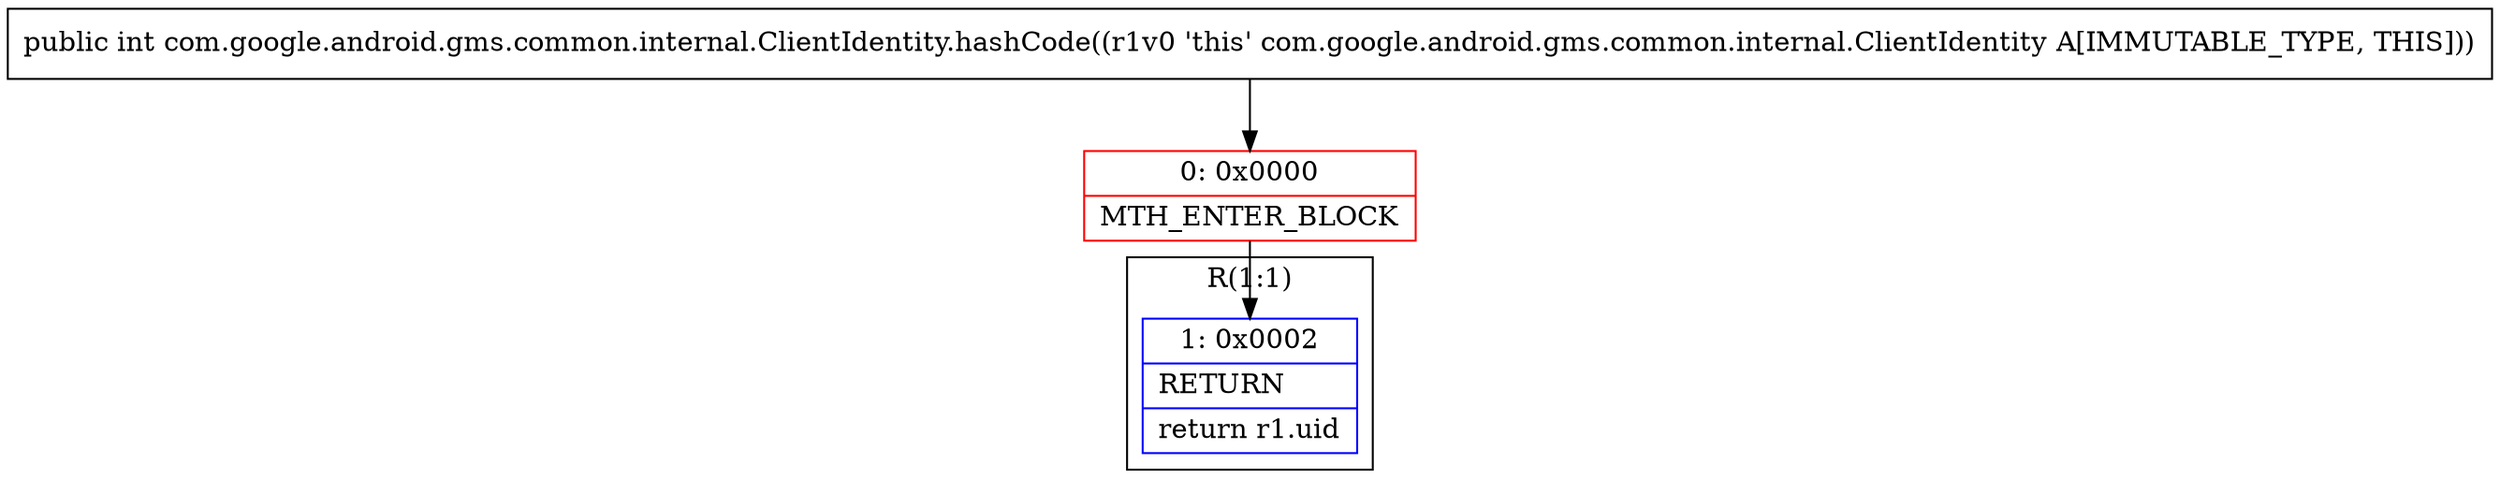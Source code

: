 digraph "CFG forcom.google.android.gms.common.internal.ClientIdentity.hashCode()I" {
subgraph cluster_Region_428264724 {
label = "R(1:1)";
node [shape=record,color=blue];
Node_1 [shape=record,label="{1\:\ 0x0002|RETURN\l|return r1.uid\l}"];
}
Node_0 [shape=record,color=red,label="{0\:\ 0x0000|MTH_ENTER_BLOCK\l}"];
MethodNode[shape=record,label="{public int com.google.android.gms.common.internal.ClientIdentity.hashCode((r1v0 'this' com.google.android.gms.common.internal.ClientIdentity A[IMMUTABLE_TYPE, THIS])) }"];
MethodNode -> Node_0;
Node_0 -> Node_1;
}

